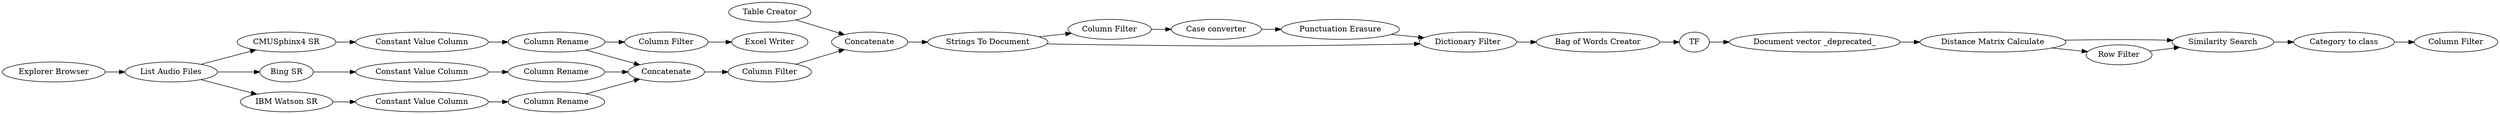 digraph {
	5 [label="CMUSphinx4 SR"]
	7 [label="List Audio Files"]
	13 [label="Bing SR"]
	14 [label="IBM Watson SR"]
	15 [label="Constant Value Column"]
	16 [label="Constant Value Column"]
	17 [label="Constant Value Column"]
	18 [label="Column Rename"]
	19 [label="Column Rename"]
	20 [label="Column Rename"]
	22 [label="Strings To Document"]
	23 [label="Table Creator"]
	24 [label="Column Filter"]
	25 [label=Concatenate]
	26 [label="Column Filter"]
	37 [label="Bag of Words Creator"]
	27 [label="Case converter"]
	30 [label="Punctuation Erasure"]
	43 [label=TF]
	52 [label="Document vector _deprecated_"]
	53 [label="Distance Matrix Calculate"]
	54 [label="Similarity Search"]
	55 [label="Row Filter"]
	56 [label="Dictionary Filter"]
	57 [label="Category to class"]
	58 [label="Column Filter"]
	59 [label="Explorer Browser"]
	61 [label=Concatenate]
	62 [label="Column Filter"]
	63 [label="Excel Writer"]
	27 -> 30
	5 -> 15
	7 -> 5
	7 -> 14
	7 -> 13
	13 -> 16
	14 -> 17
	15 -> 18
	16 -> 19
	17 -> 20
	18 -> 61
	18 -> 62
	19 -> 61
	20 -> 61
	22 -> 26
	22 -> 56
	23 -> 25
	24 -> 25
	25 -> 22
	26 -> 27
	37 -> 43
	30 -> 56
	43 -> 52
	52 -> 53
	53 -> 55
	53 -> 54
	54 -> 57
	55 -> 54
	56 -> 37
	57 -> 58
	59 -> 7
	61 -> 24
	62 -> 63
	rankdir=LR
}
